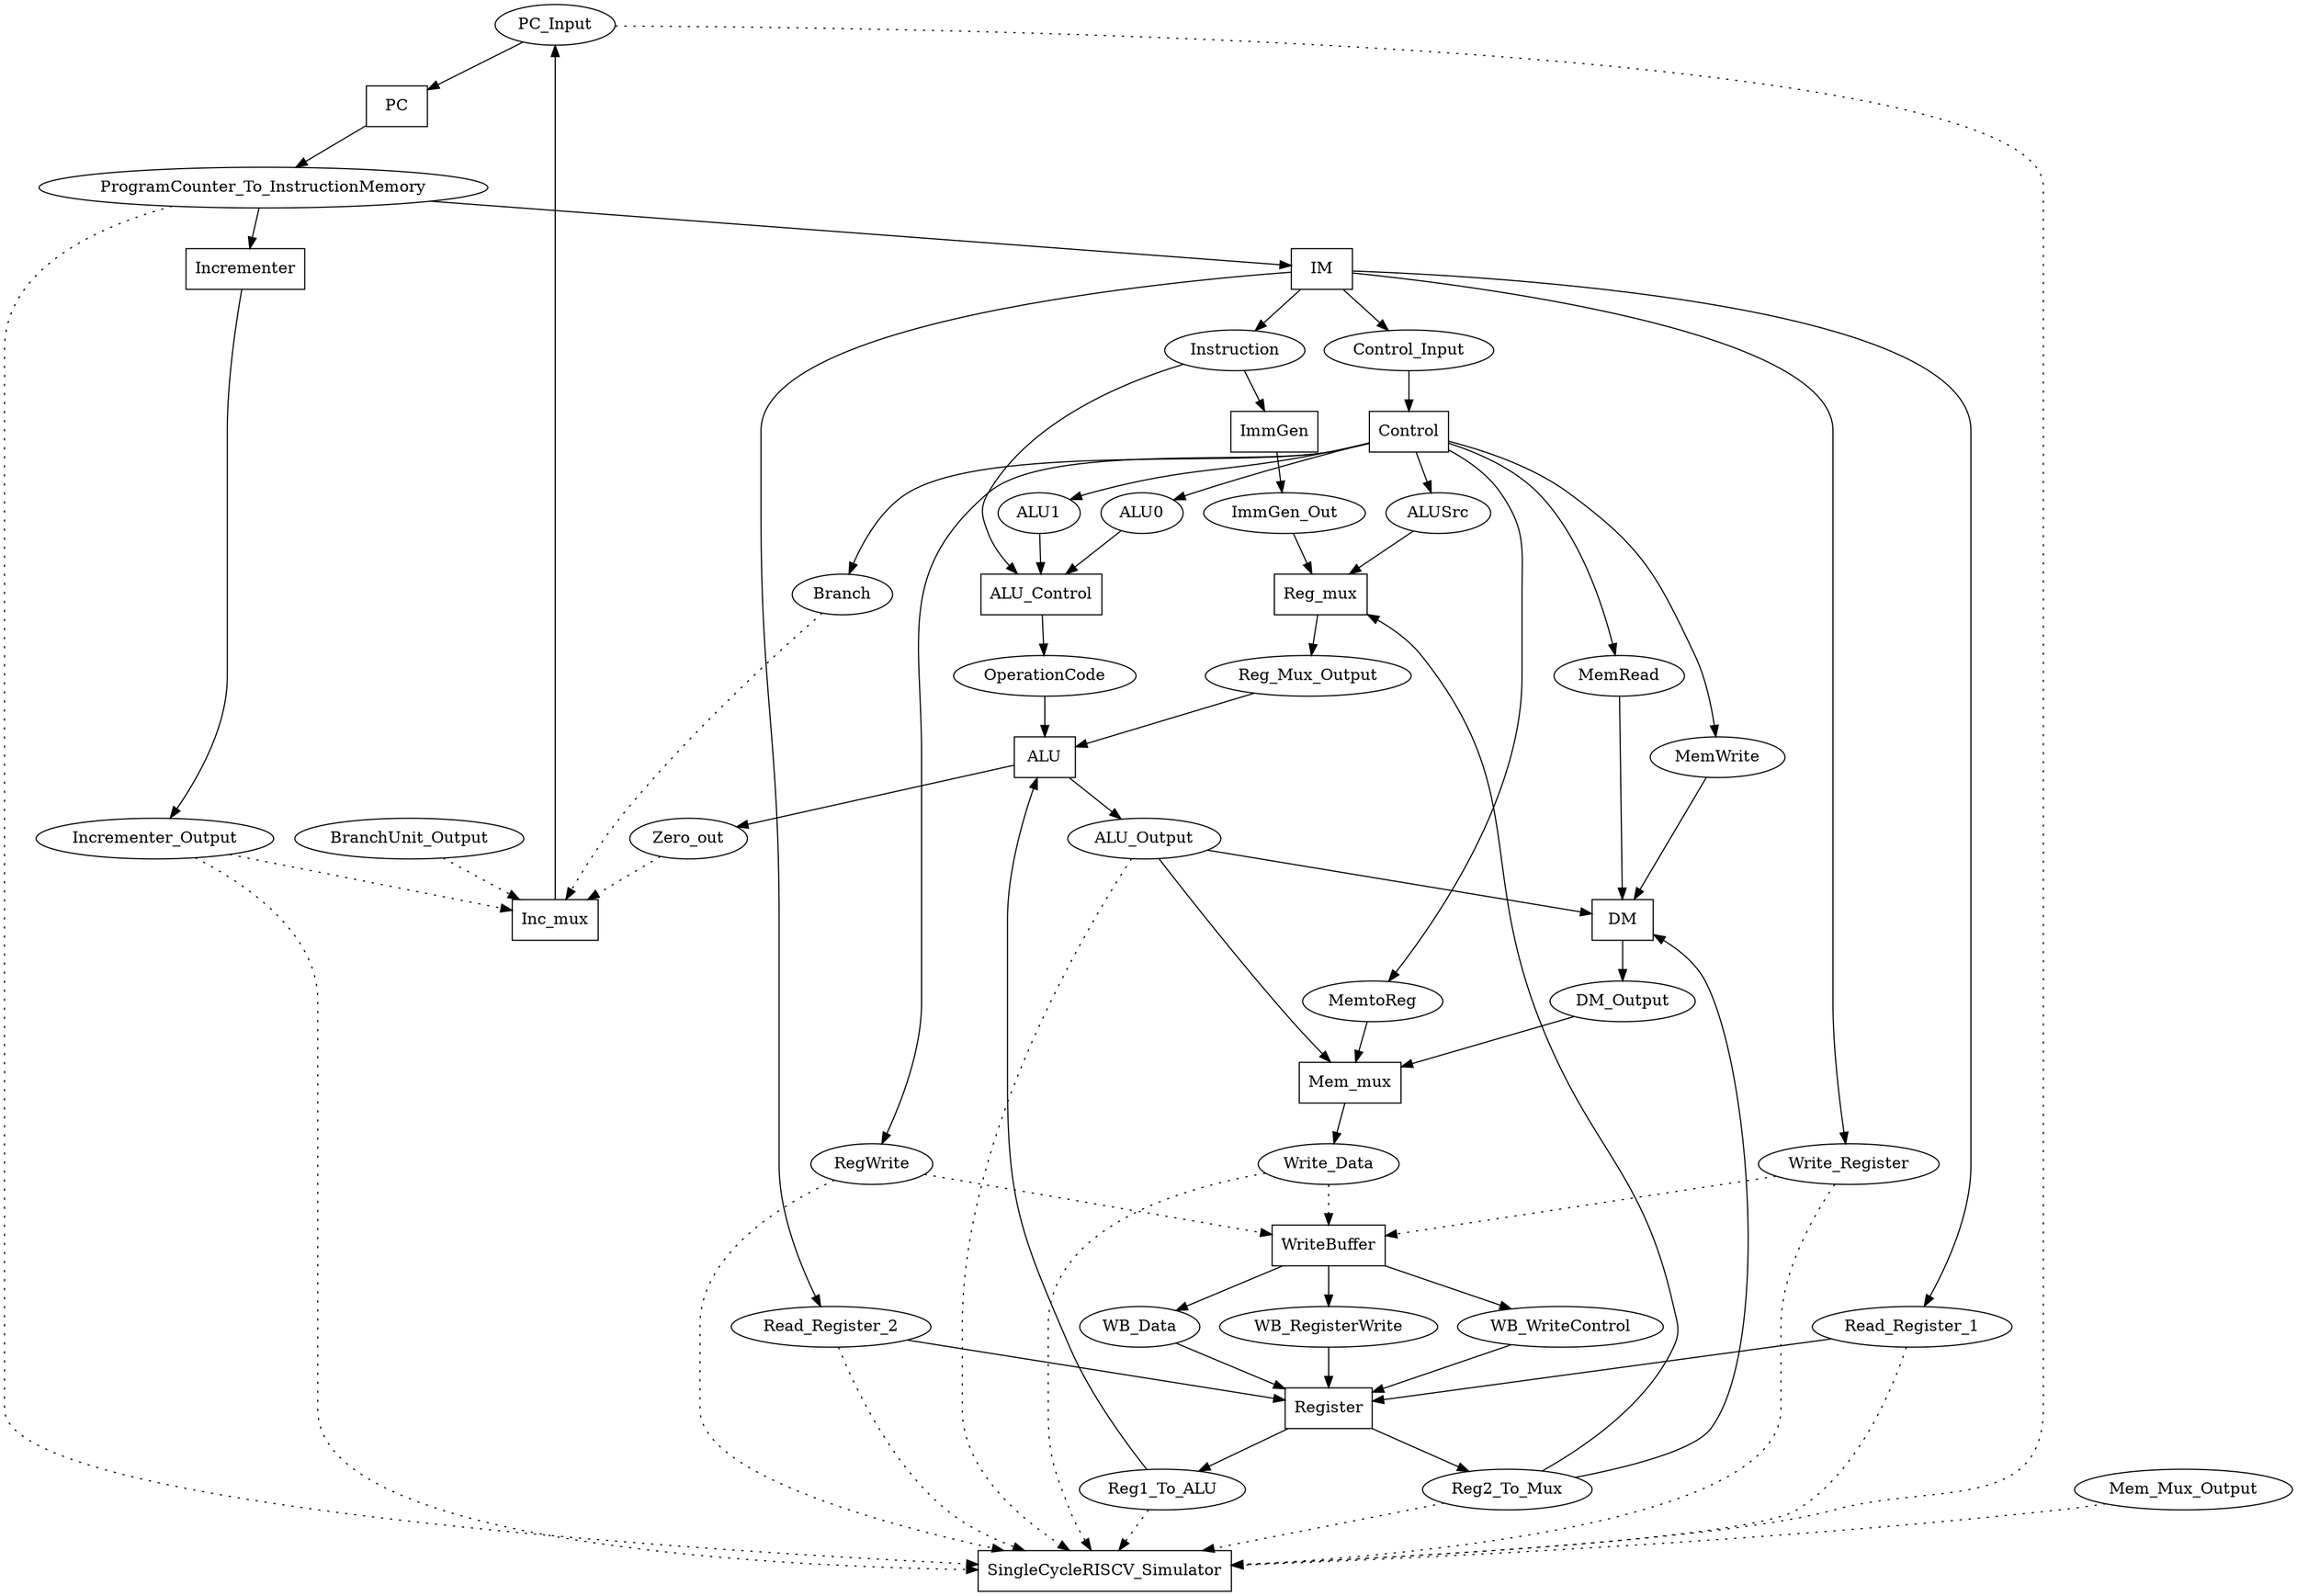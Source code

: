 digraph SingleCycleRISCV {
"PC_Input" [shape=oval];
"ProgramCounter_To_InstructionMemory" [shape=oval];
"Instruction" [shape=oval];
"Control_Input" [shape=oval];
"ALU1" [shape=oval];
"ALU0" [shape=oval];
"Read_Register_1" [shape=oval];
"Read_Register_2" [shape=oval];
"WB_Data" [shape=oval];
"WB_RegisterWrite" [shape=oval];
"WB_WriteControl" [shape=oval];
"OperationCode" [shape=oval];
"Reg1_To_ALU" [shape=oval];
"Reg_Mux_Output" [shape=oval];
"ALU_Output" [shape=oval];
"Reg2_To_Mux" [shape=oval];
"MemRead" [shape=oval];
"MemWrite" [shape=oval];
"ALUSrc" [shape=oval];
"ImmGen_Out" [shape=oval];
"MemtoReg" [shape=oval];
"DM_Output" [shape=oval];
"Incrementer_Output" [shape=oval];
"Write_Register" [shape=oval];
"RegWrite" [shape=oval];
"Branch" [shape=oval];
"Zero_out" [shape=oval];
"Write_Data" [shape=oval];
"Mem_Mux_Output" [shape=oval];
"BranchUnit_Output" [shape=oval];
"PC" [shape=box];
"Incrementer" [shape=box];
"IM" [shape=box];
"ImmGen" [shape=box];
"ALU_Control" [shape=box];
"Control" [shape=box];
"Register" [shape=box];
"ALU" [shape=box];
"DM" [shape=box];
"Mem_mux" [shape=box];
"Reg_mux" [shape=box];
"Inc_mux" [shape=box];
"WriteBuffer" [shape=box];
"SingleCycleRISCV_Simulator" [shape=box];
"PC_Input" -> "PC";
"ProgramCounter_To_InstructionMemory" -> "Incrementer";
"ProgramCounter_To_InstructionMemory" -> "IM";
"Instruction" -> "ImmGen";
"Instruction" -> "ALU_Control";
"Control_Input" -> "Control";
"ALU1" -> "ALU_Control";
"ALU0" -> "ALU_Control";
"Read_Register_1" -> "Register";
"Read_Register_2" -> "Register";
"WB_Data" -> "Register";
"WB_RegisterWrite" -> "Register";
"WB_WriteControl" -> "Register";
"OperationCode" -> "ALU";
"Reg1_To_ALU" -> "ALU";
"Reg_Mux_Output" -> "ALU";
"ALU_Output" -> "DM";
"ALU_Output" -> "Mem_mux";
"Reg2_To_Mux" -> "DM";
"Reg2_To_Mux" -> "Reg_mux";
"MemRead" -> "DM";
"MemWrite" -> "DM";
"ALUSrc" -> "Reg_mux";
"ImmGen_Out" -> "Reg_mux";
"MemtoReg" -> "Mem_mux";
"DM_Output" -> "Mem_mux";
"PC" -> "ProgramCounter_To_InstructionMemory";
"Incrementer" -> "Incrementer_Output";
"Inc_mux" -> "PC_Input";
"IM" -> "Read_Register_1";
"IM" -> "Read_Register_2";
"IM" -> "Write_Register";
"IM" -> "Control_Input";
"IM" -> "Instruction";
"ImmGen" -> "ImmGen_Out";
"Control" -> "ALUSrc";
"Control" -> "MemtoReg";
"Control" -> "RegWrite";
"Control" -> "MemRead";
"Control" -> "MemWrite";
"Control" -> "Branch";
"Control" -> "ALU1";
"Control" -> "ALU0";
"ALU_Control" -> "OperationCode";
"Register" -> "Reg1_To_ALU";
"Register" -> "Reg2_To_Mux";
"ALU" -> "ALU_Output";
"ALU" -> "Zero_out";
"DM" -> "DM_Output";
"Reg_mux" -> "Reg_Mux_Output";
"Mem_mux" -> "Write_Data";
"WriteBuffer" -> "WB_Data";
"WriteBuffer" -> "WB_RegisterWrite";
"WriteBuffer" -> "WB_WriteControl";
"ProgramCounter_To_InstructionMemory" -> "SingleCycleRISCV_Simulator" [style=dotted];
"PC_Input" -> "SingleCycleRISCV_Simulator" [style=dotted];
"Incrementer_Output" -> "SingleCycleRISCV_Simulator" [style=dotted];
"Incrementer_Output" -> "Inc_mux" [style=dotted];
"Read_Register_1" -> "SingleCycleRISCV_Simulator" [style=dotted];
"Read_Register_2" -> "SingleCycleRISCV_Simulator" [style=dotted];
"Write_Register" -> "SingleCycleRISCV_Simulator" [style=dotted];
"Write_Register" -> "WriteBuffer" [style=dotted];
"Write_Data" -> "SingleCycleRISCV_Simulator" [style=dotted];
"Write_Data" -> "WriteBuffer" [style=dotted];
"RegWrite" -> "SingleCycleRISCV_Simulator" [style=dotted];
"RegWrite" -> "WriteBuffer" [style=dotted];
"Reg1_To_ALU" -> "SingleCycleRISCV_Simulator" [style=dotted];
"Reg2_To_Mux" -> "SingleCycleRISCV_Simulator" [style=dotted];
"ALU_Output" -> "SingleCycleRISCV_Simulator" [style=dotted];
"Mem_Mux_Output" -> "SingleCycleRISCV_Simulator" [style=dotted];
"Zero_out" -> "Inc_mux" [style=dotted];
"Branch" -> "Inc_mux" [style=dotted];
"BranchUnit_Output" -> "Inc_mux" [style=dotted];
}
